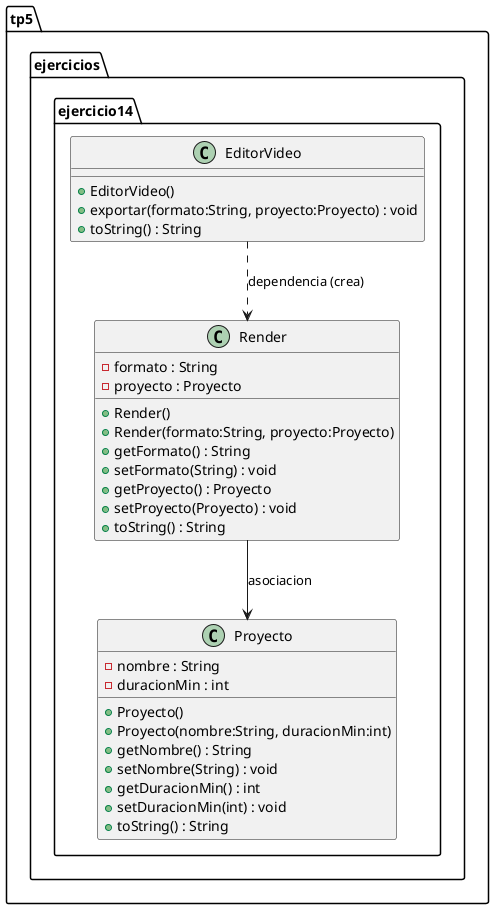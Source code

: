 @startuml
package tp5.ejercicios.ejercicio14 {
  class Render {
    - formato : String
    - proyecto : Proyecto
    + Render()
    + Render(formato:String, proyecto:Proyecto)
    + getFormato() : String
    + setFormato(String) : void
    + getProyecto() : Proyecto
    + setProyecto(Proyecto) : void
    + toString() : String
  }

  class Proyecto {
    - nombre : String
    - duracionMin : int
    + Proyecto()
    + Proyecto(nombre:String, duracionMin:int)
    + getNombre() : String
    + setNombre(String) : void
    + getDuracionMin() : int
    + setDuracionMin(int) : void
    + toString() : String
  }

  class EditorVideo {
    + EditorVideo()
    + exportar(formato:String, proyecto:Proyecto) : void
    + toString() : String
  }

  ' Asociacion unidireccional: Render -> Proyecto
  Render --> Proyecto : asociacion

  ' Dependencia de creacion: EditorVideo crea Render dentro de exportar()
  EditorVideo ..> Render : dependencia (crea)
}
@enduml
